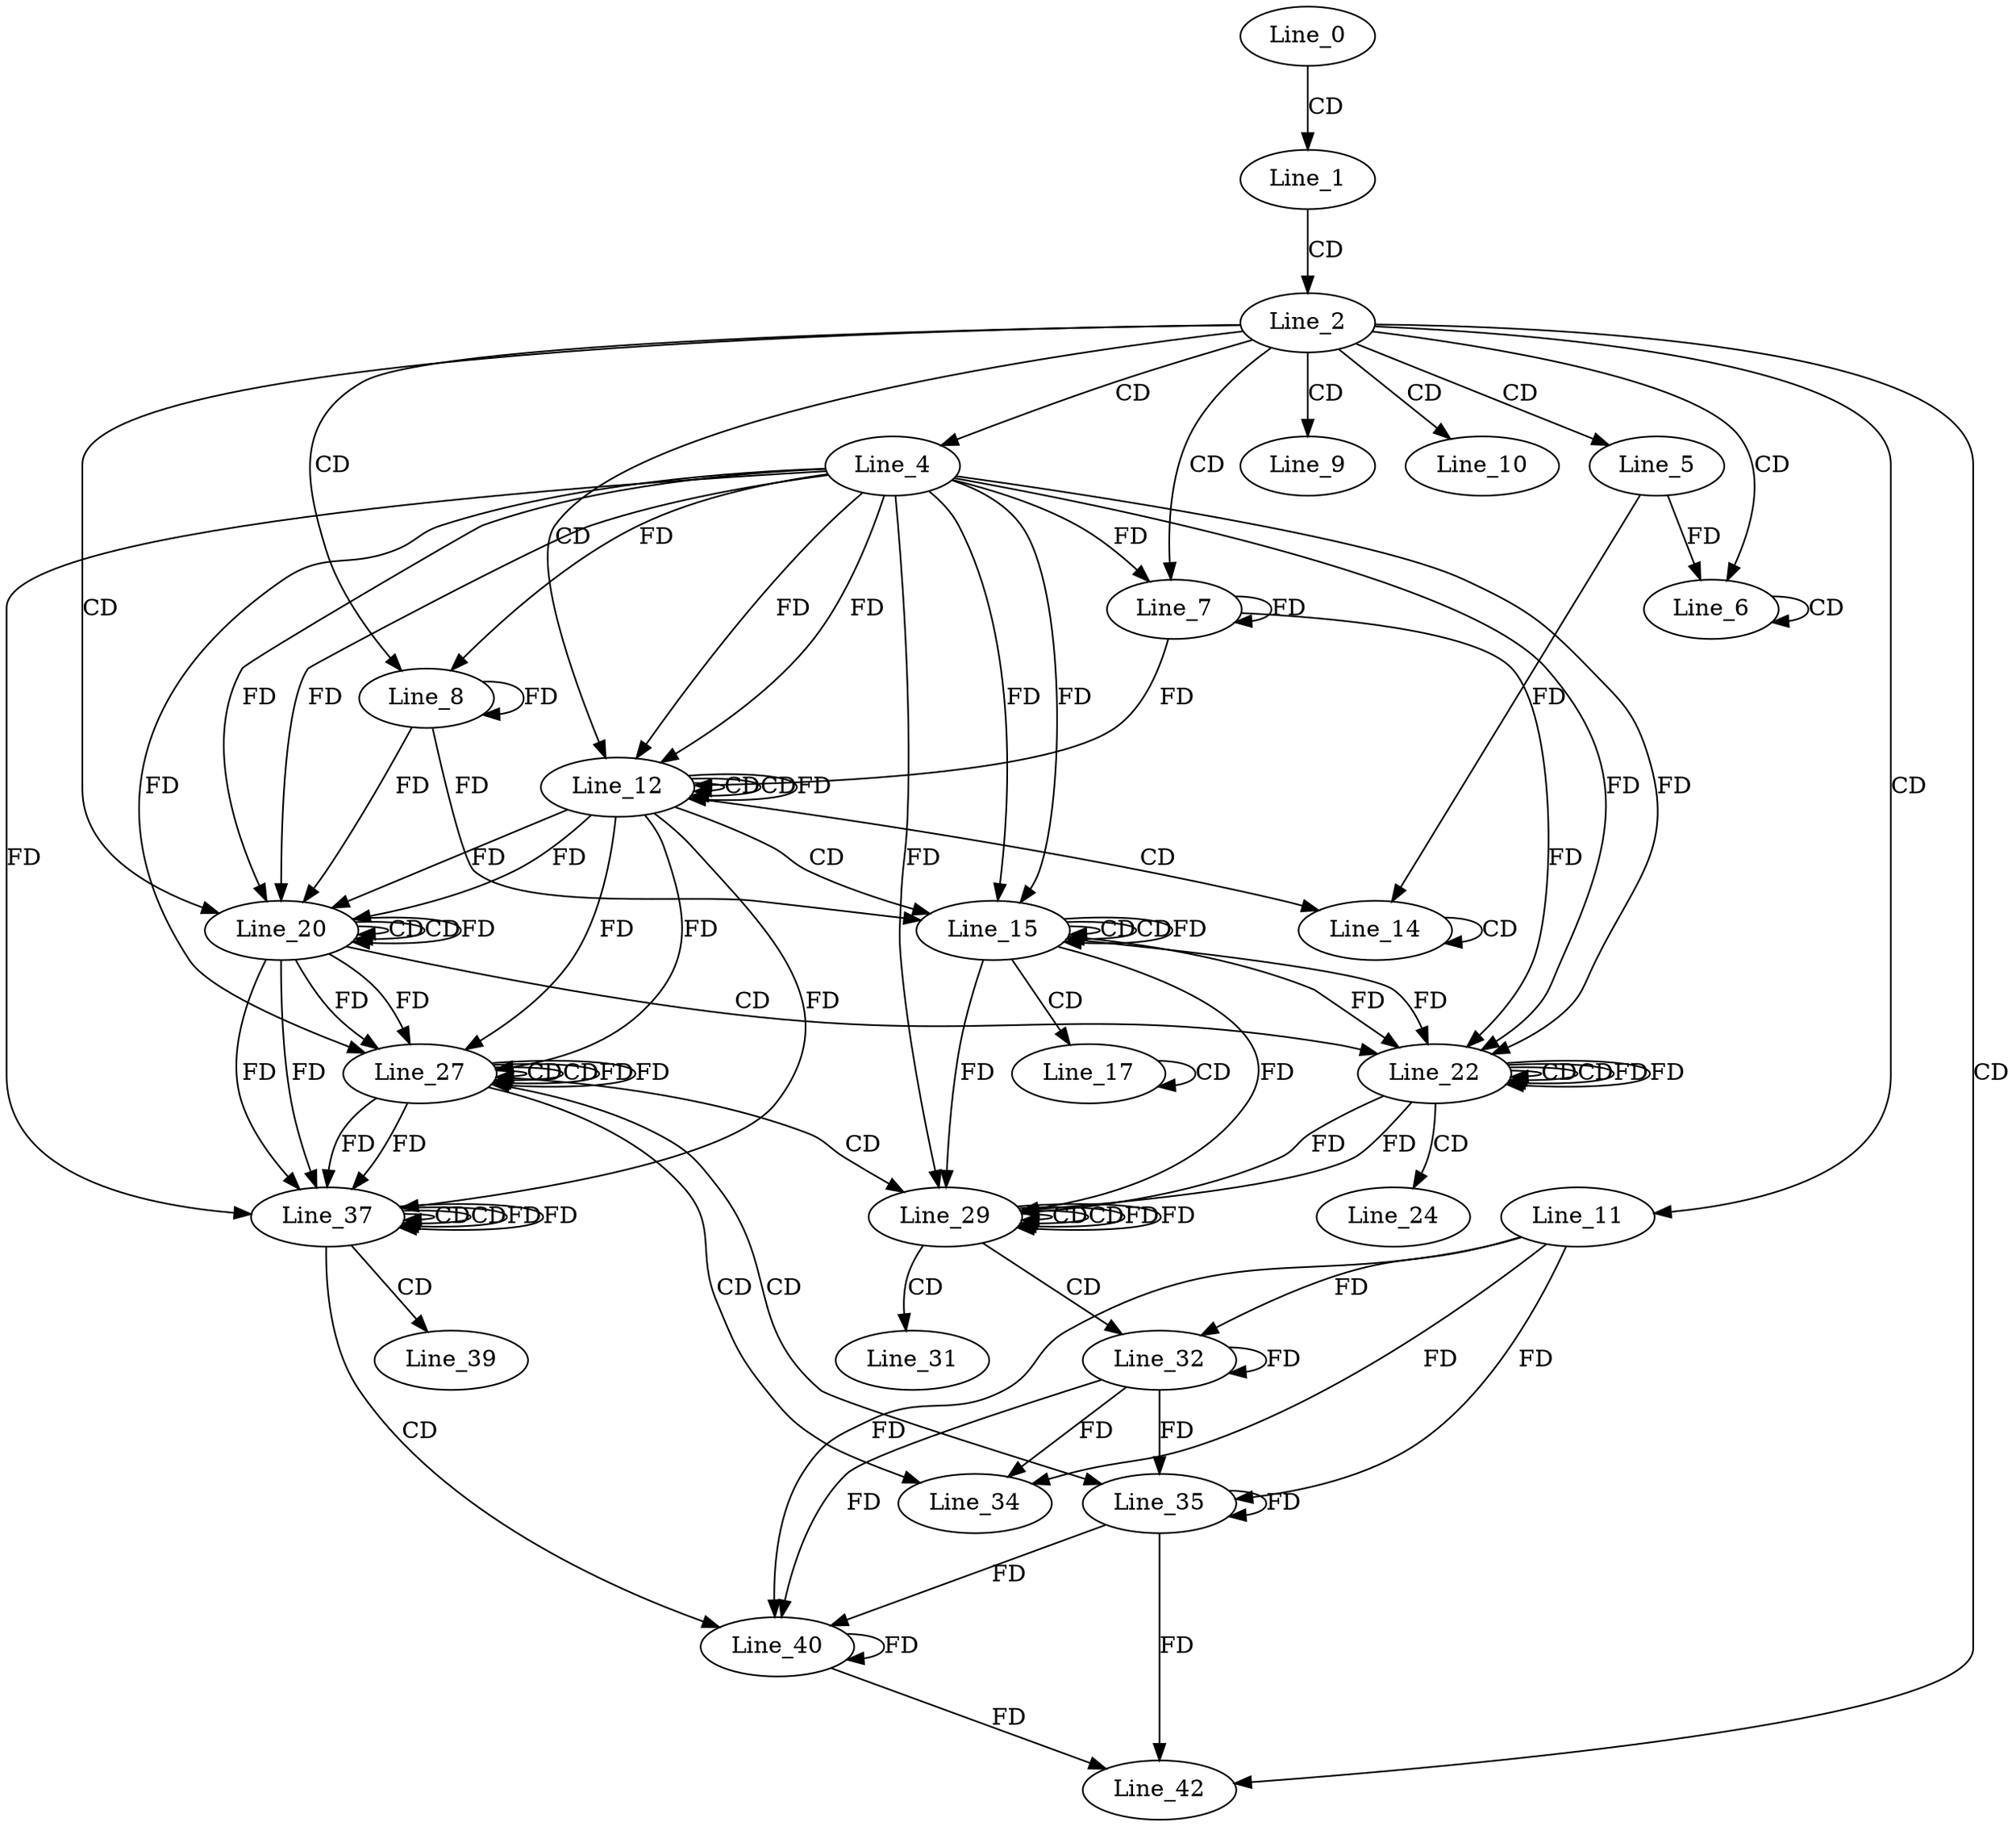 digraph G {
  Line_0;
  Line_1;
  Line_2;
  Line_4;
  Line_5;
  Line_6;
  Line_6;
  Line_6;
  Line_7;
  Line_7;
  Line_8;
  Line_8;
  Line_9;
  Line_10;
  Line_11;
  Line_12;
  Line_12;
  Line_12;
  Line_14;
  Line_14;
  Line_14;
  Line_15;
  Line_15;
  Line_15;
  Line_17;
  Line_17;
  Line_20;
  Line_20;
  Line_20;
  Line_22;
  Line_22;
  Line_22;
  Line_24;
  Line_27;
  Line_27;
  Line_27;
  Line_29;
  Line_29;
  Line_29;
  Line_31;
  Line_32;
  Line_34;
  Line_35;
  Line_37;
  Line_37;
  Line_37;
  Line_39;
  Line_40;
  Line_42;
  Line_0 -> Line_1 [ label="CD" ];
  Line_1 -> Line_2 [ label="CD" ];
  Line_2 -> Line_4 [ label="CD" ];
  Line_2 -> Line_5 [ label="CD" ];
  Line_2 -> Line_6 [ label="CD" ];
  Line_6 -> Line_6 [ label="CD" ];
  Line_5 -> Line_6 [ label="FD" ];
  Line_2 -> Line_7 [ label="CD" ];
  Line_4 -> Line_7 [ label="FD" ];
  Line_7 -> Line_7 [ label="FD" ];
  Line_2 -> Line_8 [ label="CD" ];
  Line_4 -> Line_8 [ label="FD" ];
  Line_8 -> Line_8 [ label="FD" ];
  Line_2 -> Line_9 [ label="CD" ];
  Line_2 -> Line_10 [ label="CD" ];
  Line_2 -> Line_11 [ label="CD" ];
  Line_2 -> Line_12 [ label="CD" ];
  Line_12 -> Line_12 [ label="CD" ];
  Line_4 -> Line_12 [ label="FD" ];
  Line_7 -> Line_12 [ label="FD" ];
  Line_12 -> Line_12 [ label="CD" ];
  Line_12 -> Line_12 [ label="FD" ];
  Line_4 -> Line_12 [ label="FD" ];
  Line_12 -> Line_14 [ label="CD" ];
  Line_14 -> Line_14 [ label="CD" ];
  Line_5 -> Line_14 [ label="FD" ];
  Line_12 -> Line_15 [ label="CD" ];
  Line_15 -> Line_15 [ label="CD" ];
  Line_4 -> Line_15 [ label="FD" ];
  Line_8 -> Line_15 [ label="FD" ];
  Line_15 -> Line_15 [ label="CD" ];
  Line_15 -> Line_15 [ label="FD" ];
  Line_4 -> Line_15 [ label="FD" ];
  Line_15 -> Line_17 [ label="CD" ];
  Line_17 -> Line_17 [ label="CD" ];
  Line_2 -> Line_20 [ label="CD" ];
  Line_20 -> Line_20 [ label="CD" ];
  Line_12 -> Line_20 [ label="FD" ];
  Line_4 -> Line_20 [ label="FD" ];
  Line_8 -> Line_20 [ label="FD" ];
  Line_20 -> Line_20 [ label="CD" ];
  Line_20 -> Line_20 [ label="FD" ];
  Line_12 -> Line_20 [ label="FD" ];
  Line_4 -> Line_20 [ label="FD" ];
  Line_20 -> Line_22 [ label="CD" ];
  Line_22 -> Line_22 [ label="CD" ];
  Line_15 -> Line_22 [ label="FD" ];
  Line_4 -> Line_22 [ label="FD" ];
  Line_7 -> Line_22 [ label="FD" ];
  Line_22 -> Line_22 [ label="CD" ];
  Line_22 -> Line_22 [ label="FD" ];
  Line_15 -> Line_22 [ label="FD" ];
  Line_4 -> Line_22 [ label="FD" ];
  Line_22 -> Line_24 [ label="CD" ];
  Line_27 -> Line_27 [ label="CD" ];
  Line_20 -> Line_27 [ label="FD" ];
  Line_12 -> Line_27 [ label="FD" ];
  Line_27 -> Line_27 [ label="CD" ];
  Line_27 -> Line_27 [ label="FD" ];
  Line_20 -> Line_27 [ label="FD" ];
  Line_12 -> Line_27 [ label="FD" ];
  Line_4 -> Line_27 [ label="FD" ];
  Line_27 -> Line_29 [ label="CD" ];
  Line_29 -> Line_29 [ label="CD" ];
  Line_22 -> Line_29 [ label="FD" ];
  Line_15 -> Line_29 [ label="FD" ];
  Line_29 -> Line_29 [ label="CD" ];
  Line_29 -> Line_29 [ label="FD" ];
  Line_22 -> Line_29 [ label="FD" ];
  Line_15 -> Line_29 [ label="FD" ];
  Line_4 -> Line_29 [ label="FD" ];
  Line_29 -> Line_31 [ label="CD" ];
  Line_29 -> Line_32 [ label="CD" ];
  Line_32 -> Line_32 [ label="FD" ];
  Line_11 -> Line_32 [ label="FD" ];
  Line_27 -> Line_34 [ label="CD" ];
  Line_32 -> Line_34 [ label="FD" ];
  Line_11 -> Line_34 [ label="FD" ];
  Line_27 -> Line_35 [ label="CD" ];
  Line_32 -> Line_35 [ label="FD" ];
  Line_35 -> Line_35 [ label="FD" ];
  Line_11 -> Line_35 [ label="FD" ];
  Line_37 -> Line_37 [ label="CD" ];
  Line_27 -> Line_37 [ label="FD" ];
  Line_20 -> Line_37 [ label="FD" ];
  Line_37 -> Line_37 [ label="CD" ];
  Line_37 -> Line_37 [ label="FD" ];
  Line_27 -> Line_37 [ label="FD" ];
  Line_20 -> Line_37 [ label="FD" ];
  Line_12 -> Line_37 [ label="FD" ];
  Line_4 -> Line_37 [ label="FD" ];
  Line_37 -> Line_39 [ label="CD" ];
  Line_37 -> Line_40 [ label="CD" ];
  Line_40 -> Line_40 [ label="FD" ];
  Line_32 -> Line_40 [ label="FD" ];
  Line_35 -> Line_40 [ label="FD" ];
  Line_11 -> Line_40 [ label="FD" ];
  Line_2 -> Line_42 [ label="CD" ];
  Line_40 -> Line_42 [ label="FD" ];
  Line_35 -> Line_42 [ label="FD" ];
  Line_22 -> Line_22 [ label="FD" ];
  Line_27 -> Line_27 [ label="FD" ];
  Line_29 -> Line_29 [ label="FD" ];
  Line_37 -> Line_37 [ label="FD" ];
}

